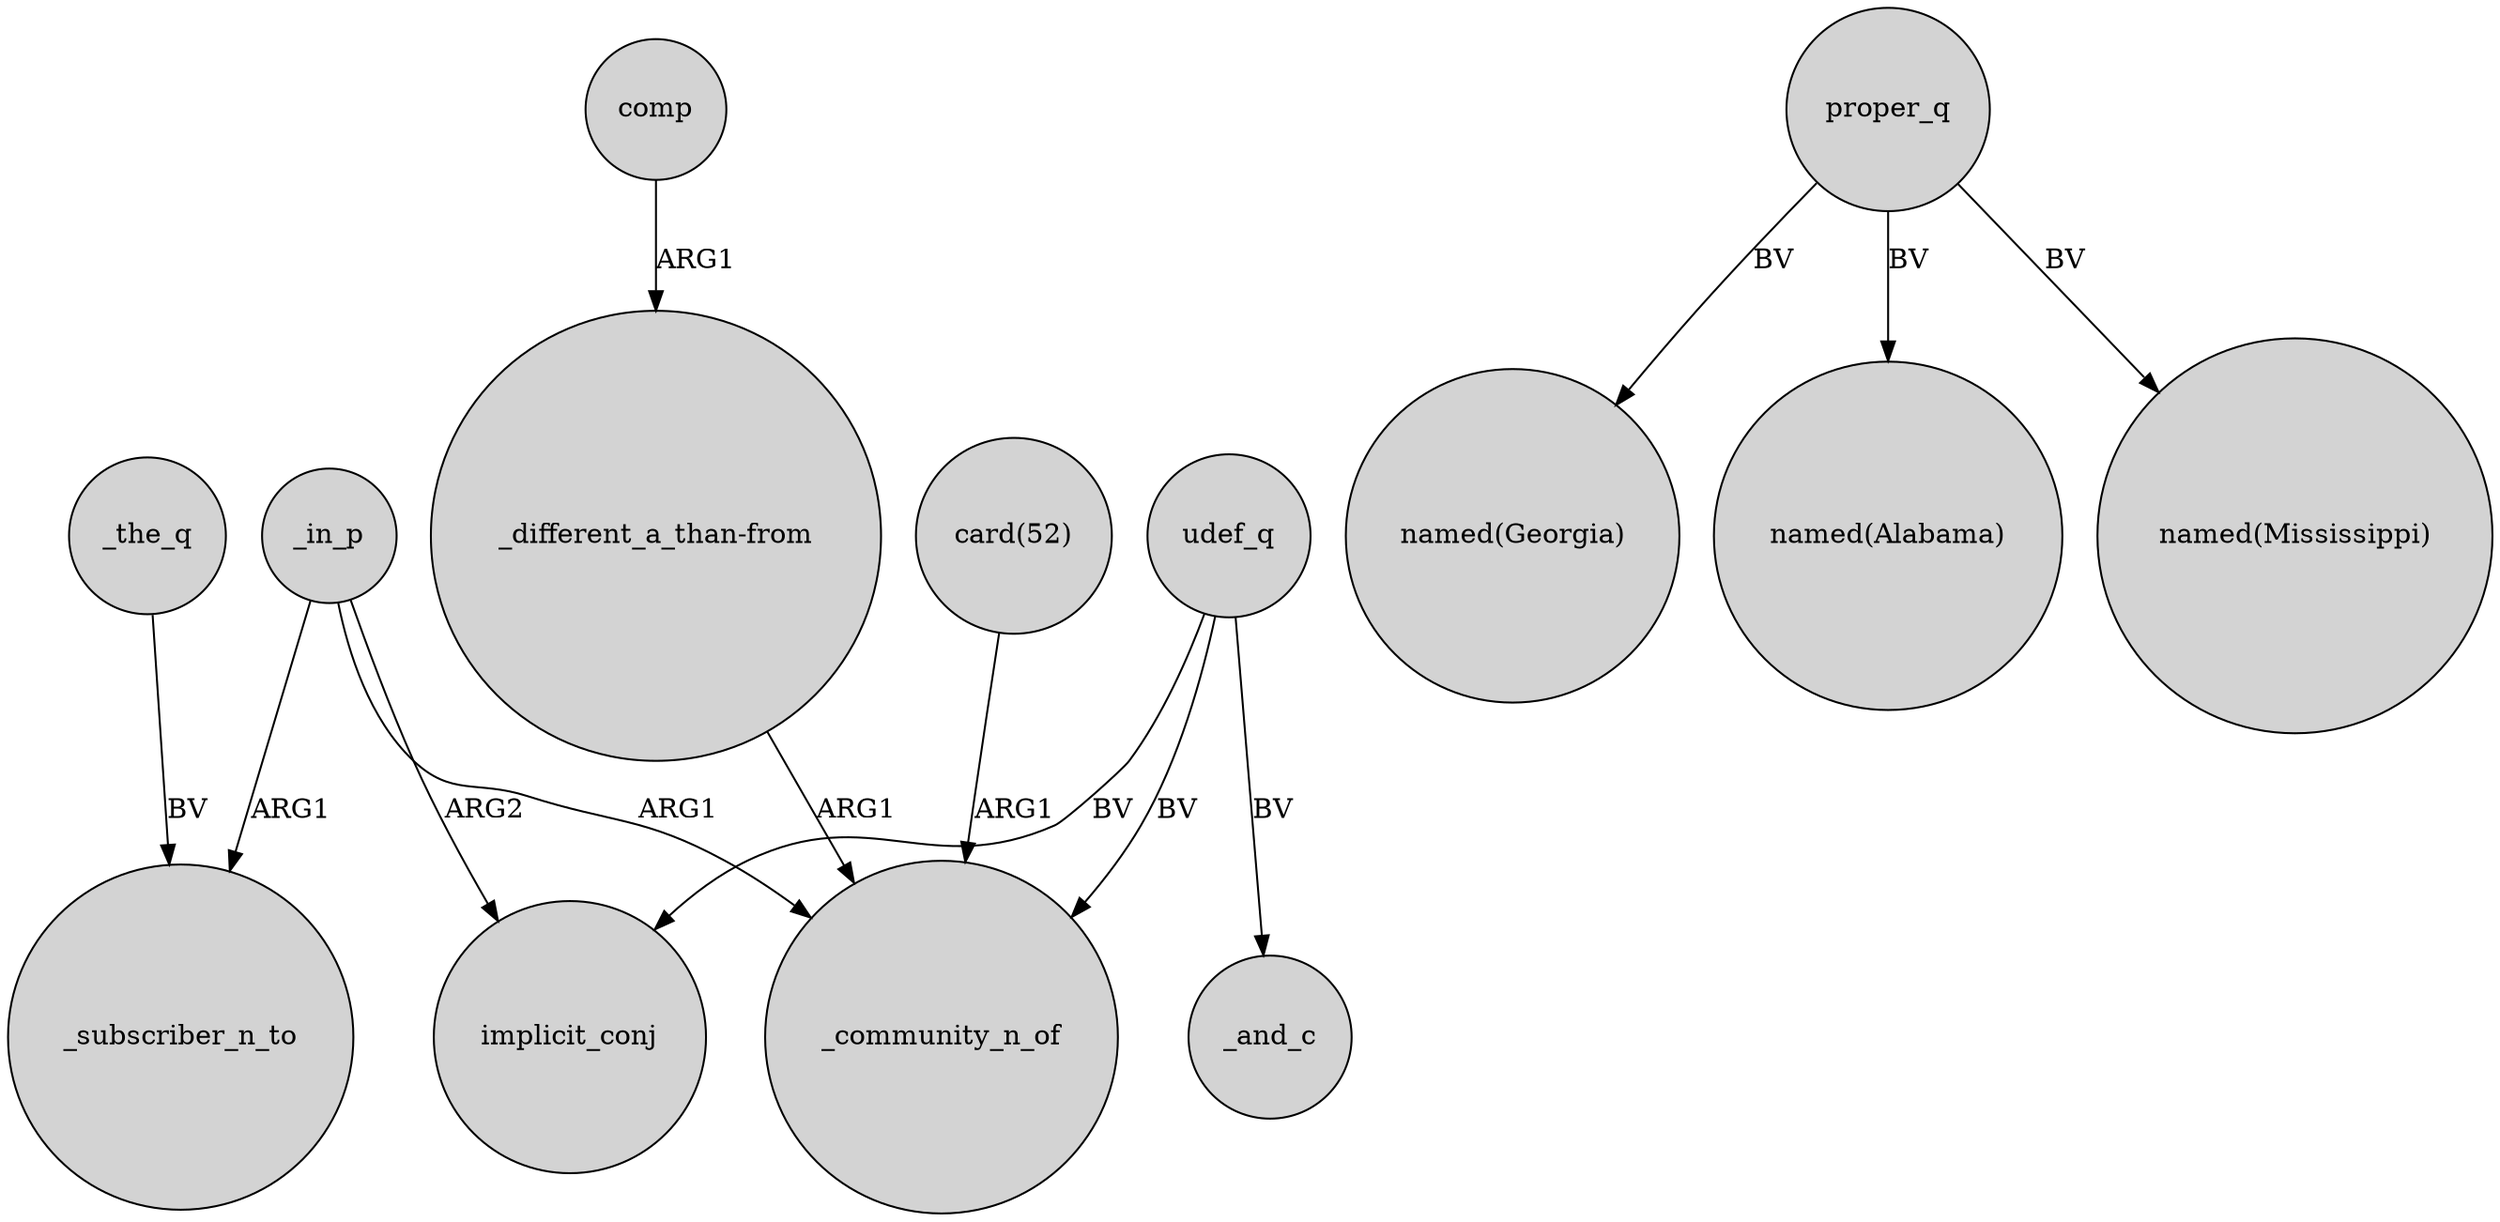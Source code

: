 digraph {
	node [shape=circle style=filled]
	_in_p -> _subscriber_n_to [label=ARG1]
	"_different_a_than-from" -> _community_n_of [label=ARG1]
	_in_p -> _community_n_of [label=ARG1]
	_the_q -> _subscriber_n_to [label=BV]
	_in_p -> implicit_conj [label=ARG2]
	proper_q -> "named(Georgia)" [label=BV]
	proper_q -> "named(Alabama)" [label=BV]
	udef_q -> _community_n_of [label=BV]
	comp -> "_different_a_than-from" [label=ARG1]
	udef_q -> implicit_conj [label=BV]
	udef_q -> _and_c [label=BV]
	"card(52)" -> _community_n_of [label=ARG1]
	proper_q -> "named(Mississippi)" [label=BV]
}
